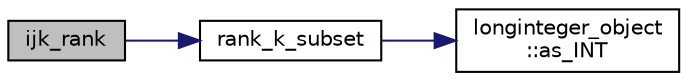 digraph "ijk_rank"
{
  edge [fontname="Helvetica",fontsize="10",labelfontname="Helvetica",labelfontsize="10"];
  node [fontname="Helvetica",fontsize="10",shape=record];
  rankdir="LR";
  Node6008 [label="ijk_rank",height=0.2,width=0.4,color="black", fillcolor="grey75", style="filled", fontcolor="black"];
  Node6008 -> Node6009 [color="midnightblue",fontsize="10",style="solid",fontname="Helvetica"];
  Node6009 [label="rank_k_subset",height=0.2,width=0.4,color="black", fillcolor="white", style="filled",URL="$d2/d7c/combinatorics_8_c.html#a8ec9127fb82ee9dfa337c897c7060a57"];
  Node6009 -> Node6010 [color="midnightblue",fontsize="10",style="solid",fontname="Helvetica"];
  Node6010 [label="longinteger_object\l::as_INT",height=0.2,width=0.4,color="black", fillcolor="white", style="filled",URL="$dd/d7e/classlonginteger__object.html#afb992d4679a6741acc63c8bcba27971e"];
}
